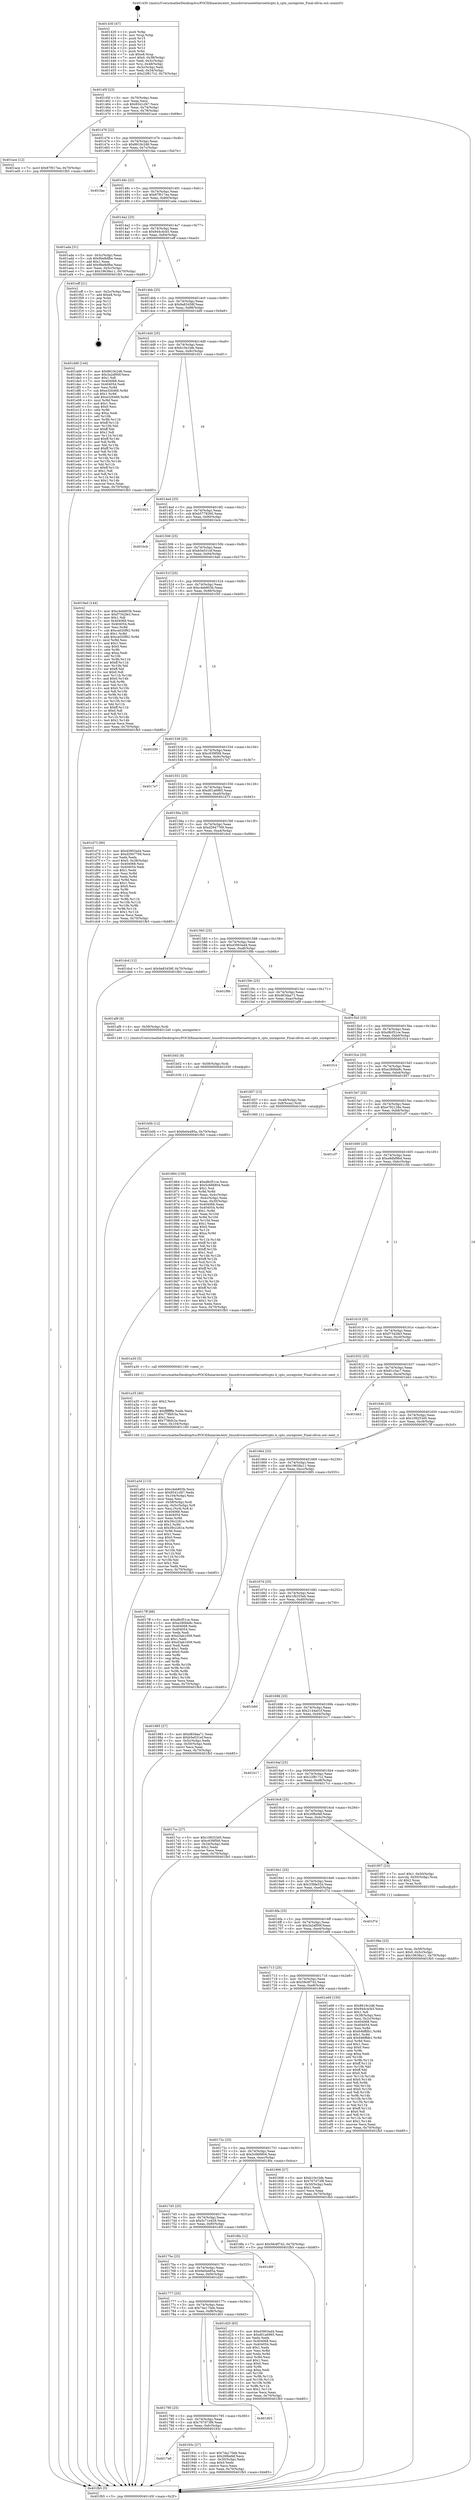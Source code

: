 digraph "0x401430" {
  label = "0x401430 (/mnt/c/Users/mathe/Desktop/tcc/POCII/binaries/extr_linuxdriversnetethernetticpts.h_cpts_unregister_Final-ollvm.out::main(0))"
  labelloc = "t"
  node[shape=record]

  Entry [label="",width=0.3,height=0.3,shape=circle,fillcolor=black,style=filled]
  "0x40145f" [label="{
     0x40145f [23]\l
     | [instrs]\l
     &nbsp;&nbsp;0x40145f \<+3\>: mov -0x70(%rbp),%eax\l
     &nbsp;&nbsp;0x401462 \<+2\>: mov %eax,%ecx\l
     &nbsp;&nbsp;0x401464 \<+6\>: sub $0x8541cf47,%ecx\l
     &nbsp;&nbsp;0x40146a \<+3\>: mov %eax,-0x74(%rbp)\l
     &nbsp;&nbsp;0x40146d \<+3\>: mov %ecx,-0x78(%rbp)\l
     &nbsp;&nbsp;0x401470 \<+6\>: je 0000000000401ace \<main+0x69e\>\l
  }"]
  "0x401ace" [label="{
     0x401ace [12]\l
     | [instrs]\l
     &nbsp;&nbsp;0x401ace \<+7\>: movl $0x87f017ea,-0x70(%rbp)\l
     &nbsp;&nbsp;0x401ad5 \<+5\>: jmp 0000000000401fb5 \<main+0xb85\>\l
  }"]
  "0x401476" [label="{
     0x401476 [22]\l
     | [instrs]\l
     &nbsp;&nbsp;0x401476 \<+5\>: jmp 000000000040147b \<main+0x4b\>\l
     &nbsp;&nbsp;0x40147b \<+3\>: mov -0x74(%rbp),%eax\l
     &nbsp;&nbsp;0x40147e \<+5\>: sub $0x8619c2d6,%eax\l
     &nbsp;&nbsp;0x401483 \<+3\>: mov %eax,-0x7c(%rbp)\l
     &nbsp;&nbsp;0x401486 \<+6\>: je 0000000000401fae \<main+0xb7e\>\l
  }"]
  Exit [label="",width=0.3,height=0.3,shape=circle,fillcolor=black,style=filled,peripheries=2]
  "0x401fae" [label="{
     0x401fae\l
  }", style=dashed]
  "0x40148c" [label="{
     0x40148c [22]\l
     | [instrs]\l
     &nbsp;&nbsp;0x40148c \<+5\>: jmp 0000000000401491 \<main+0x61\>\l
     &nbsp;&nbsp;0x401491 \<+3\>: mov -0x74(%rbp),%eax\l
     &nbsp;&nbsp;0x401494 \<+5\>: sub $0x87f017ea,%eax\l
     &nbsp;&nbsp;0x401499 \<+3\>: mov %eax,-0x80(%rbp)\l
     &nbsp;&nbsp;0x40149c \<+6\>: je 0000000000401ada \<main+0x6aa\>\l
  }"]
  "0x401b0b" [label="{
     0x401b0b [12]\l
     | [instrs]\l
     &nbsp;&nbsp;0x401b0b \<+7\>: movl $0x6e0a485a,-0x70(%rbp)\l
     &nbsp;&nbsp;0x401b12 \<+5\>: jmp 0000000000401fb5 \<main+0xb85\>\l
  }"]
  "0x401ada" [label="{
     0x401ada [31]\l
     | [instrs]\l
     &nbsp;&nbsp;0x401ada \<+3\>: mov -0x5c(%rbp),%eax\l
     &nbsp;&nbsp;0x401add \<+5\>: sub $0x9be8dfbe,%eax\l
     &nbsp;&nbsp;0x401ae2 \<+3\>: add $0x1,%eax\l
     &nbsp;&nbsp;0x401ae5 \<+5\>: add $0x9be8dfbe,%eax\l
     &nbsp;&nbsp;0x401aea \<+3\>: mov %eax,-0x5c(%rbp)\l
     &nbsp;&nbsp;0x401aed \<+7\>: movl $0x19638a11,-0x70(%rbp)\l
     &nbsp;&nbsp;0x401af4 \<+5\>: jmp 0000000000401fb5 \<main+0xb85\>\l
  }"]
  "0x4014a2" [label="{
     0x4014a2 [25]\l
     | [instrs]\l
     &nbsp;&nbsp;0x4014a2 \<+5\>: jmp 00000000004014a7 \<main+0x77\>\l
     &nbsp;&nbsp;0x4014a7 \<+3\>: mov -0x74(%rbp),%eax\l
     &nbsp;&nbsp;0x4014aa \<+5\>: sub $0x944c4cb5,%eax\l
     &nbsp;&nbsp;0x4014af \<+6\>: mov %eax,-0x84(%rbp)\l
     &nbsp;&nbsp;0x4014b5 \<+6\>: je 0000000000401eff \<main+0xacf\>\l
  }"]
  "0x401b02" [label="{
     0x401b02 [9]\l
     | [instrs]\l
     &nbsp;&nbsp;0x401b02 \<+4\>: mov -0x58(%rbp),%rdi\l
     &nbsp;&nbsp;0x401b06 \<+5\>: call 0000000000401030 \<free@plt\>\l
     | [calls]\l
     &nbsp;&nbsp;0x401030 \{1\} (unknown)\l
  }"]
  "0x401eff" [label="{
     0x401eff [21]\l
     | [instrs]\l
     &nbsp;&nbsp;0x401eff \<+3\>: mov -0x2c(%rbp),%eax\l
     &nbsp;&nbsp;0x401f02 \<+7\>: add $0xe8,%rsp\l
     &nbsp;&nbsp;0x401f09 \<+1\>: pop %rbx\l
     &nbsp;&nbsp;0x401f0a \<+2\>: pop %r12\l
     &nbsp;&nbsp;0x401f0c \<+2\>: pop %r13\l
     &nbsp;&nbsp;0x401f0e \<+2\>: pop %r14\l
     &nbsp;&nbsp;0x401f10 \<+2\>: pop %r15\l
     &nbsp;&nbsp;0x401f12 \<+1\>: pop %rbp\l
     &nbsp;&nbsp;0x401f13 \<+1\>: ret\l
  }"]
  "0x4014bb" [label="{
     0x4014bb [25]\l
     | [instrs]\l
     &nbsp;&nbsp;0x4014bb \<+5\>: jmp 00000000004014c0 \<main+0x90\>\l
     &nbsp;&nbsp;0x4014c0 \<+3\>: mov -0x74(%rbp),%eax\l
     &nbsp;&nbsp;0x4014c3 \<+5\>: sub $0x9a83458f,%eax\l
     &nbsp;&nbsp;0x4014c8 \<+6\>: mov %eax,-0x88(%rbp)\l
     &nbsp;&nbsp;0x4014ce \<+6\>: je 0000000000401dd9 \<main+0x9a9\>\l
  }"]
  "0x401a5d" [label="{
     0x401a5d [113]\l
     | [instrs]\l
     &nbsp;&nbsp;0x401a5d \<+5\>: mov $0xc4eb803b,%ecx\l
     &nbsp;&nbsp;0x401a62 \<+5\>: mov $0x8541cf47,%edx\l
     &nbsp;&nbsp;0x401a67 \<+6\>: mov -0x104(%rbp),%esi\l
     &nbsp;&nbsp;0x401a6d \<+3\>: imul %eax,%esi\l
     &nbsp;&nbsp;0x401a70 \<+4\>: mov -0x58(%rbp),%rdi\l
     &nbsp;&nbsp;0x401a74 \<+4\>: movslq -0x5c(%rbp),%r8\l
     &nbsp;&nbsp;0x401a78 \<+4\>: mov %esi,(%rdi,%r8,4)\l
     &nbsp;&nbsp;0x401a7c \<+7\>: mov 0x404068,%eax\l
     &nbsp;&nbsp;0x401a83 \<+7\>: mov 0x404054,%esi\l
     &nbsp;&nbsp;0x401a8a \<+3\>: mov %eax,%r9d\l
     &nbsp;&nbsp;0x401a8d \<+7\>: add $0x39c2261e,%r9d\l
     &nbsp;&nbsp;0x401a94 \<+4\>: sub $0x1,%r9d\l
     &nbsp;&nbsp;0x401a98 \<+7\>: sub $0x39c2261e,%r9d\l
     &nbsp;&nbsp;0x401a9f \<+4\>: imul %r9d,%eax\l
     &nbsp;&nbsp;0x401aa3 \<+3\>: and $0x1,%eax\l
     &nbsp;&nbsp;0x401aa6 \<+3\>: cmp $0x0,%eax\l
     &nbsp;&nbsp;0x401aa9 \<+4\>: sete %r10b\l
     &nbsp;&nbsp;0x401aad \<+3\>: cmp $0xa,%esi\l
     &nbsp;&nbsp;0x401ab0 \<+4\>: setl %r11b\l
     &nbsp;&nbsp;0x401ab4 \<+3\>: mov %r10b,%bl\l
     &nbsp;&nbsp;0x401ab7 \<+3\>: and %r11b,%bl\l
     &nbsp;&nbsp;0x401aba \<+3\>: xor %r11b,%r10b\l
     &nbsp;&nbsp;0x401abd \<+3\>: or %r10b,%bl\l
     &nbsp;&nbsp;0x401ac0 \<+3\>: test $0x1,%bl\l
     &nbsp;&nbsp;0x401ac3 \<+3\>: cmovne %edx,%ecx\l
     &nbsp;&nbsp;0x401ac6 \<+3\>: mov %ecx,-0x70(%rbp)\l
     &nbsp;&nbsp;0x401ac9 \<+5\>: jmp 0000000000401fb5 \<main+0xb85\>\l
  }"]
  "0x401dd9" [label="{
     0x401dd9 [144]\l
     | [instrs]\l
     &nbsp;&nbsp;0x401dd9 \<+5\>: mov $0x8619c2d6,%eax\l
     &nbsp;&nbsp;0x401dde \<+5\>: mov $0x3a2df00f,%ecx\l
     &nbsp;&nbsp;0x401de3 \<+2\>: mov $0x1,%dl\l
     &nbsp;&nbsp;0x401de5 \<+7\>: mov 0x404068,%esi\l
     &nbsp;&nbsp;0x401dec \<+7\>: mov 0x404054,%edi\l
     &nbsp;&nbsp;0x401df3 \<+3\>: mov %esi,%r8d\l
     &nbsp;&nbsp;0x401df6 \<+7\>: sub $0xe326468,%r8d\l
     &nbsp;&nbsp;0x401dfd \<+4\>: sub $0x1,%r8d\l
     &nbsp;&nbsp;0x401e01 \<+7\>: add $0xe326468,%r8d\l
     &nbsp;&nbsp;0x401e08 \<+4\>: imul %r8d,%esi\l
     &nbsp;&nbsp;0x401e0c \<+3\>: and $0x1,%esi\l
     &nbsp;&nbsp;0x401e0f \<+3\>: cmp $0x0,%esi\l
     &nbsp;&nbsp;0x401e12 \<+4\>: sete %r9b\l
     &nbsp;&nbsp;0x401e16 \<+3\>: cmp $0xa,%edi\l
     &nbsp;&nbsp;0x401e19 \<+4\>: setl %r10b\l
     &nbsp;&nbsp;0x401e1d \<+3\>: mov %r9b,%r11b\l
     &nbsp;&nbsp;0x401e20 \<+4\>: xor $0xff,%r11b\l
     &nbsp;&nbsp;0x401e24 \<+3\>: mov %r10b,%bl\l
     &nbsp;&nbsp;0x401e27 \<+3\>: xor $0xff,%bl\l
     &nbsp;&nbsp;0x401e2a \<+3\>: xor $0x1,%dl\l
     &nbsp;&nbsp;0x401e2d \<+3\>: mov %r11b,%r14b\l
     &nbsp;&nbsp;0x401e30 \<+4\>: and $0xff,%r14b\l
     &nbsp;&nbsp;0x401e34 \<+3\>: and %dl,%r9b\l
     &nbsp;&nbsp;0x401e37 \<+3\>: mov %bl,%r15b\l
     &nbsp;&nbsp;0x401e3a \<+4\>: and $0xff,%r15b\l
     &nbsp;&nbsp;0x401e3e \<+3\>: and %dl,%r10b\l
     &nbsp;&nbsp;0x401e41 \<+3\>: or %r9b,%r14b\l
     &nbsp;&nbsp;0x401e44 \<+3\>: or %r10b,%r15b\l
     &nbsp;&nbsp;0x401e47 \<+3\>: xor %r15b,%r14b\l
     &nbsp;&nbsp;0x401e4a \<+3\>: or %bl,%r11b\l
     &nbsp;&nbsp;0x401e4d \<+4\>: xor $0xff,%r11b\l
     &nbsp;&nbsp;0x401e51 \<+3\>: or $0x1,%dl\l
     &nbsp;&nbsp;0x401e54 \<+3\>: and %dl,%r11b\l
     &nbsp;&nbsp;0x401e57 \<+3\>: or %r11b,%r14b\l
     &nbsp;&nbsp;0x401e5a \<+4\>: test $0x1,%r14b\l
     &nbsp;&nbsp;0x401e5e \<+3\>: cmovne %ecx,%eax\l
     &nbsp;&nbsp;0x401e61 \<+3\>: mov %eax,-0x70(%rbp)\l
     &nbsp;&nbsp;0x401e64 \<+5\>: jmp 0000000000401fb5 \<main+0xb85\>\l
  }"]
  "0x4014d4" [label="{
     0x4014d4 [25]\l
     | [instrs]\l
     &nbsp;&nbsp;0x4014d4 \<+5\>: jmp 00000000004014d9 \<main+0xa9\>\l
     &nbsp;&nbsp;0x4014d9 \<+3\>: mov -0x74(%rbp),%eax\l
     &nbsp;&nbsp;0x4014dc \<+5\>: sub $0xb10e1bfe,%eax\l
     &nbsp;&nbsp;0x4014e1 \<+6\>: mov %eax,-0x8c(%rbp)\l
     &nbsp;&nbsp;0x4014e7 \<+6\>: je 0000000000401921 \<main+0x4f1\>\l
  }"]
  "0x401a35" [label="{
     0x401a35 [40]\l
     | [instrs]\l
     &nbsp;&nbsp;0x401a35 \<+5\>: mov $0x2,%ecx\l
     &nbsp;&nbsp;0x401a3a \<+1\>: cltd\l
     &nbsp;&nbsp;0x401a3b \<+2\>: idiv %ecx\l
     &nbsp;&nbsp;0x401a3d \<+6\>: imul $0xfffffffe,%edx,%ecx\l
     &nbsp;&nbsp;0x401a43 \<+6\>: add $0x778bfc3a,%ecx\l
     &nbsp;&nbsp;0x401a49 \<+3\>: add $0x1,%ecx\l
     &nbsp;&nbsp;0x401a4c \<+6\>: sub $0x778bfc3a,%ecx\l
     &nbsp;&nbsp;0x401a52 \<+6\>: mov %ecx,-0x104(%rbp)\l
     &nbsp;&nbsp;0x401a58 \<+5\>: call 0000000000401160 \<next_i\>\l
     | [calls]\l
     &nbsp;&nbsp;0x401160 \{1\} (/mnt/c/Users/mathe/Desktop/tcc/POCII/binaries/extr_linuxdriversnetethernetticpts.h_cpts_unregister_Final-ollvm.out::next_i)\l
  }"]
  "0x401921" [label="{
     0x401921\l
  }", style=dashed]
  "0x4014ed" [label="{
     0x4014ed [25]\l
     | [instrs]\l
     &nbsp;&nbsp;0x4014ed \<+5\>: jmp 00000000004014f2 \<main+0xc2\>\l
     &nbsp;&nbsp;0x4014f2 \<+3\>: mov -0x74(%rbp),%eax\l
     &nbsp;&nbsp;0x4014f5 \<+5\>: sub $0xb5778260,%eax\l
     &nbsp;&nbsp;0x4014fa \<+6\>: mov %eax,-0x90(%rbp)\l
     &nbsp;&nbsp;0x401500 \<+6\>: je 0000000000401bcb \<main+0x79b\>\l
  }"]
  "0x40196e" [label="{
     0x40196e [23]\l
     | [instrs]\l
     &nbsp;&nbsp;0x40196e \<+4\>: mov %rax,-0x58(%rbp)\l
     &nbsp;&nbsp;0x401972 \<+7\>: movl $0x0,-0x5c(%rbp)\l
     &nbsp;&nbsp;0x401979 \<+7\>: movl $0x19638a11,-0x70(%rbp)\l
     &nbsp;&nbsp;0x401980 \<+5\>: jmp 0000000000401fb5 \<main+0xb85\>\l
  }"]
  "0x401bcb" [label="{
     0x401bcb\l
  }", style=dashed]
  "0x401506" [label="{
     0x401506 [25]\l
     | [instrs]\l
     &nbsp;&nbsp;0x401506 \<+5\>: jmp 000000000040150b \<main+0xdb\>\l
     &nbsp;&nbsp;0x40150b \<+3\>: mov -0x74(%rbp),%eax\l
     &nbsp;&nbsp;0x40150e \<+5\>: sub $0xb5e031ef,%eax\l
     &nbsp;&nbsp;0x401513 \<+6\>: mov %eax,-0x94(%rbp)\l
     &nbsp;&nbsp;0x401519 \<+6\>: je 00000000004019a0 \<main+0x570\>\l
  }"]
  "0x4017a9" [label="{
     0x4017a9\l
  }", style=dashed]
  "0x4019a0" [label="{
     0x4019a0 [144]\l
     | [instrs]\l
     &nbsp;&nbsp;0x4019a0 \<+5\>: mov $0xc4eb803b,%eax\l
     &nbsp;&nbsp;0x4019a5 \<+5\>: mov $0xf7342fe3,%ecx\l
     &nbsp;&nbsp;0x4019aa \<+2\>: mov $0x1,%dl\l
     &nbsp;&nbsp;0x4019ac \<+7\>: mov 0x404068,%esi\l
     &nbsp;&nbsp;0x4019b3 \<+7\>: mov 0x404054,%edi\l
     &nbsp;&nbsp;0x4019ba \<+3\>: mov %esi,%r8d\l
     &nbsp;&nbsp;0x4019bd \<+7\>: sub $0xca020f62,%r8d\l
     &nbsp;&nbsp;0x4019c4 \<+4\>: sub $0x1,%r8d\l
     &nbsp;&nbsp;0x4019c8 \<+7\>: add $0xca020f62,%r8d\l
     &nbsp;&nbsp;0x4019cf \<+4\>: imul %r8d,%esi\l
     &nbsp;&nbsp;0x4019d3 \<+3\>: and $0x1,%esi\l
     &nbsp;&nbsp;0x4019d6 \<+3\>: cmp $0x0,%esi\l
     &nbsp;&nbsp;0x4019d9 \<+4\>: sete %r9b\l
     &nbsp;&nbsp;0x4019dd \<+3\>: cmp $0xa,%edi\l
     &nbsp;&nbsp;0x4019e0 \<+4\>: setl %r10b\l
     &nbsp;&nbsp;0x4019e4 \<+3\>: mov %r9b,%r11b\l
     &nbsp;&nbsp;0x4019e7 \<+4\>: xor $0xff,%r11b\l
     &nbsp;&nbsp;0x4019eb \<+3\>: mov %r10b,%bl\l
     &nbsp;&nbsp;0x4019ee \<+3\>: xor $0xff,%bl\l
     &nbsp;&nbsp;0x4019f1 \<+3\>: xor $0x0,%dl\l
     &nbsp;&nbsp;0x4019f4 \<+3\>: mov %r11b,%r14b\l
     &nbsp;&nbsp;0x4019f7 \<+4\>: and $0x0,%r14b\l
     &nbsp;&nbsp;0x4019fb \<+3\>: and %dl,%r9b\l
     &nbsp;&nbsp;0x4019fe \<+3\>: mov %bl,%r15b\l
     &nbsp;&nbsp;0x401a01 \<+4\>: and $0x0,%r15b\l
     &nbsp;&nbsp;0x401a05 \<+3\>: and %dl,%r10b\l
     &nbsp;&nbsp;0x401a08 \<+3\>: or %r9b,%r14b\l
     &nbsp;&nbsp;0x401a0b \<+3\>: or %r10b,%r15b\l
     &nbsp;&nbsp;0x401a0e \<+3\>: xor %r15b,%r14b\l
     &nbsp;&nbsp;0x401a11 \<+3\>: or %bl,%r11b\l
     &nbsp;&nbsp;0x401a14 \<+4\>: xor $0xff,%r11b\l
     &nbsp;&nbsp;0x401a18 \<+3\>: or $0x0,%dl\l
     &nbsp;&nbsp;0x401a1b \<+3\>: and %dl,%r11b\l
     &nbsp;&nbsp;0x401a1e \<+3\>: or %r11b,%r14b\l
     &nbsp;&nbsp;0x401a21 \<+4\>: test $0x1,%r14b\l
     &nbsp;&nbsp;0x401a25 \<+3\>: cmovne %ecx,%eax\l
     &nbsp;&nbsp;0x401a28 \<+3\>: mov %eax,-0x70(%rbp)\l
     &nbsp;&nbsp;0x401a2b \<+5\>: jmp 0000000000401fb5 \<main+0xb85\>\l
  }"]
  "0x40151f" [label="{
     0x40151f [25]\l
     | [instrs]\l
     &nbsp;&nbsp;0x40151f \<+5\>: jmp 0000000000401524 \<main+0xf4\>\l
     &nbsp;&nbsp;0x401524 \<+3\>: mov -0x74(%rbp),%eax\l
     &nbsp;&nbsp;0x401527 \<+5\>: sub $0xc4eb803b,%eax\l
     &nbsp;&nbsp;0x40152c \<+6\>: mov %eax,-0x98(%rbp)\l
     &nbsp;&nbsp;0x401532 \<+6\>: je 0000000000401f30 \<main+0xb00\>\l
  }"]
  "0x40193c" [label="{
     0x40193c [27]\l
     | [instrs]\l
     &nbsp;&nbsp;0x40193c \<+5\>: mov $0x74a170eb,%eax\l
     &nbsp;&nbsp;0x401941 \<+5\>: mov $0x26fbefef,%ecx\l
     &nbsp;&nbsp;0x401946 \<+3\>: mov -0x30(%rbp),%edx\l
     &nbsp;&nbsp;0x401949 \<+3\>: cmp $0x0,%edx\l
     &nbsp;&nbsp;0x40194c \<+3\>: cmove %ecx,%eax\l
     &nbsp;&nbsp;0x40194f \<+3\>: mov %eax,-0x70(%rbp)\l
     &nbsp;&nbsp;0x401952 \<+5\>: jmp 0000000000401fb5 \<main+0xb85\>\l
  }"]
  "0x401f30" [label="{
     0x401f30\l
  }", style=dashed]
  "0x401538" [label="{
     0x401538 [25]\l
     | [instrs]\l
     &nbsp;&nbsp;0x401538 \<+5\>: jmp 000000000040153d \<main+0x10d\>\l
     &nbsp;&nbsp;0x40153d \<+3\>: mov -0x74(%rbp),%eax\l
     &nbsp;&nbsp;0x401540 \<+5\>: sub $0xc639f5fd,%eax\l
     &nbsp;&nbsp;0x401545 \<+6\>: mov %eax,-0x9c(%rbp)\l
     &nbsp;&nbsp;0x40154b \<+6\>: je 00000000004017e7 \<main+0x3b7\>\l
  }"]
  "0x401790" [label="{
     0x401790 [25]\l
     | [instrs]\l
     &nbsp;&nbsp;0x401790 \<+5\>: jmp 0000000000401795 \<main+0x365\>\l
     &nbsp;&nbsp;0x401795 \<+3\>: mov -0x74(%rbp),%eax\l
     &nbsp;&nbsp;0x401798 \<+5\>: sub $0x767d73f8,%eax\l
     &nbsp;&nbsp;0x40179d \<+6\>: mov %eax,-0xfc(%rbp)\l
     &nbsp;&nbsp;0x4017a3 \<+6\>: je 000000000040193c \<main+0x50c\>\l
  }"]
  "0x4017e7" [label="{
     0x4017e7\l
  }", style=dashed]
  "0x401551" [label="{
     0x401551 [25]\l
     | [instrs]\l
     &nbsp;&nbsp;0x401551 \<+5\>: jmp 0000000000401556 \<main+0x126\>\l
     &nbsp;&nbsp;0x401556 \<+3\>: mov -0x74(%rbp),%eax\l
     &nbsp;&nbsp;0x401559 \<+5\>: sub $0xd01a6965,%eax\l
     &nbsp;&nbsp;0x40155e \<+6\>: mov %eax,-0xa0(%rbp)\l
     &nbsp;&nbsp;0x401564 \<+6\>: je 0000000000401d73 \<main+0x943\>\l
  }"]
  "0x401d03" [label="{
     0x401d03\l
  }", style=dashed]
  "0x401d73" [label="{
     0x401d73 [90]\l
     | [instrs]\l
     &nbsp;&nbsp;0x401d73 \<+5\>: mov $0xd3903ad4,%eax\l
     &nbsp;&nbsp;0x401d78 \<+5\>: mov $0xd2947769,%ecx\l
     &nbsp;&nbsp;0x401d7d \<+2\>: xor %edx,%edx\l
     &nbsp;&nbsp;0x401d7f \<+7\>: movl $0x0,-0x38(%rbp)\l
     &nbsp;&nbsp;0x401d86 \<+7\>: mov 0x404068,%esi\l
     &nbsp;&nbsp;0x401d8d \<+7\>: mov 0x404054,%edi\l
     &nbsp;&nbsp;0x401d94 \<+3\>: sub $0x1,%edx\l
     &nbsp;&nbsp;0x401d97 \<+3\>: mov %esi,%r8d\l
     &nbsp;&nbsp;0x401d9a \<+3\>: add %edx,%r8d\l
     &nbsp;&nbsp;0x401d9d \<+4\>: imul %r8d,%esi\l
     &nbsp;&nbsp;0x401da1 \<+3\>: and $0x1,%esi\l
     &nbsp;&nbsp;0x401da4 \<+3\>: cmp $0x0,%esi\l
     &nbsp;&nbsp;0x401da7 \<+4\>: sete %r9b\l
     &nbsp;&nbsp;0x401dab \<+3\>: cmp $0xa,%edi\l
     &nbsp;&nbsp;0x401dae \<+4\>: setl %r10b\l
     &nbsp;&nbsp;0x401db2 \<+3\>: mov %r9b,%r11b\l
     &nbsp;&nbsp;0x401db5 \<+3\>: and %r10b,%r11b\l
     &nbsp;&nbsp;0x401db8 \<+3\>: xor %r10b,%r9b\l
     &nbsp;&nbsp;0x401dbb \<+3\>: or %r9b,%r11b\l
     &nbsp;&nbsp;0x401dbe \<+4\>: test $0x1,%r11b\l
     &nbsp;&nbsp;0x401dc2 \<+3\>: cmovne %ecx,%eax\l
     &nbsp;&nbsp;0x401dc5 \<+3\>: mov %eax,-0x70(%rbp)\l
     &nbsp;&nbsp;0x401dc8 \<+5\>: jmp 0000000000401fb5 \<main+0xb85\>\l
  }"]
  "0x40156a" [label="{
     0x40156a [25]\l
     | [instrs]\l
     &nbsp;&nbsp;0x40156a \<+5\>: jmp 000000000040156f \<main+0x13f\>\l
     &nbsp;&nbsp;0x40156f \<+3\>: mov -0x74(%rbp),%eax\l
     &nbsp;&nbsp;0x401572 \<+5\>: sub $0xd2947769,%eax\l
     &nbsp;&nbsp;0x401577 \<+6\>: mov %eax,-0xa4(%rbp)\l
     &nbsp;&nbsp;0x40157d \<+6\>: je 0000000000401dcd \<main+0x99d\>\l
  }"]
  "0x401777" [label="{
     0x401777 [25]\l
     | [instrs]\l
     &nbsp;&nbsp;0x401777 \<+5\>: jmp 000000000040177c \<main+0x34c\>\l
     &nbsp;&nbsp;0x40177c \<+3\>: mov -0x74(%rbp),%eax\l
     &nbsp;&nbsp;0x40177f \<+5\>: sub $0x74a170eb,%eax\l
     &nbsp;&nbsp;0x401784 \<+6\>: mov %eax,-0xf8(%rbp)\l
     &nbsp;&nbsp;0x40178a \<+6\>: je 0000000000401d03 \<main+0x8d3\>\l
  }"]
  "0x401dcd" [label="{
     0x401dcd [12]\l
     | [instrs]\l
     &nbsp;&nbsp;0x401dcd \<+7\>: movl $0x9a83458f,-0x70(%rbp)\l
     &nbsp;&nbsp;0x401dd4 \<+5\>: jmp 0000000000401fb5 \<main+0xb85\>\l
  }"]
  "0x401583" [label="{
     0x401583 [25]\l
     | [instrs]\l
     &nbsp;&nbsp;0x401583 \<+5\>: jmp 0000000000401588 \<main+0x158\>\l
     &nbsp;&nbsp;0x401588 \<+3\>: mov -0x74(%rbp),%eax\l
     &nbsp;&nbsp;0x40158b \<+5\>: sub $0xd3903ad4,%eax\l
     &nbsp;&nbsp;0x401590 \<+6\>: mov %eax,-0xa8(%rbp)\l
     &nbsp;&nbsp;0x401596 \<+6\>: je 0000000000401f9b \<main+0xb6b\>\l
  }"]
  "0x401d20" [label="{
     0x401d20 [83]\l
     | [instrs]\l
     &nbsp;&nbsp;0x401d20 \<+5\>: mov $0xd3903ad4,%eax\l
     &nbsp;&nbsp;0x401d25 \<+5\>: mov $0xd01a6965,%ecx\l
     &nbsp;&nbsp;0x401d2a \<+2\>: xor %edx,%edx\l
     &nbsp;&nbsp;0x401d2c \<+7\>: mov 0x404068,%esi\l
     &nbsp;&nbsp;0x401d33 \<+7\>: mov 0x404054,%edi\l
     &nbsp;&nbsp;0x401d3a \<+3\>: sub $0x1,%edx\l
     &nbsp;&nbsp;0x401d3d \<+3\>: mov %esi,%r8d\l
     &nbsp;&nbsp;0x401d40 \<+3\>: add %edx,%r8d\l
     &nbsp;&nbsp;0x401d43 \<+4\>: imul %r8d,%esi\l
     &nbsp;&nbsp;0x401d47 \<+3\>: and $0x1,%esi\l
     &nbsp;&nbsp;0x401d4a \<+3\>: cmp $0x0,%esi\l
     &nbsp;&nbsp;0x401d4d \<+4\>: sete %r9b\l
     &nbsp;&nbsp;0x401d51 \<+3\>: cmp $0xa,%edi\l
     &nbsp;&nbsp;0x401d54 \<+4\>: setl %r10b\l
     &nbsp;&nbsp;0x401d58 \<+3\>: mov %r9b,%r11b\l
     &nbsp;&nbsp;0x401d5b \<+3\>: and %r10b,%r11b\l
     &nbsp;&nbsp;0x401d5e \<+3\>: xor %r10b,%r9b\l
     &nbsp;&nbsp;0x401d61 \<+3\>: or %r9b,%r11b\l
     &nbsp;&nbsp;0x401d64 \<+4\>: test $0x1,%r11b\l
     &nbsp;&nbsp;0x401d68 \<+3\>: cmovne %ecx,%eax\l
     &nbsp;&nbsp;0x401d6b \<+3\>: mov %eax,-0x70(%rbp)\l
     &nbsp;&nbsp;0x401d6e \<+5\>: jmp 0000000000401fb5 \<main+0xb85\>\l
  }"]
  "0x401f9b" [label="{
     0x401f9b\l
  }", style=dashed]
  "0x40159c" [label="{
     0x40159c [25]\l
     | [instrs]\l
     &nbsp;&nbsp;0x40159c \<+5\>: jmp 00000000004015a1 \<main+0x171\>\l
     &nbsp;&nbsp;0x4015a1 \<+3\>: mov -0x74(%rbp),%eax\l
     &nbsp;&nbsp;0x4015a4 \<+5\>: sub $0xd83daa71,%eax\l
     &nbsp;&nbsp;0x4015a9 \<+6\>: mov %eax,-0xac(%rbp)\l
     &nbsp;&nbsp;0x4015af \<+6\>: je 0000000000401af9 \<main+0x6c9\>\l
  }"]
  "0x40175e" [label="{
     0x40175e [25]\l
     | [instrs]\l
     &nbsp;&nbsp;0x40175e \<+5\>: jmp 0000000000401763 \<main+0x333\>\l
     &nbsp;&nbsp;0x401763 \<+3\>: mov -0x74(%rbp),%eax\l
     &nbsp;&nbsp;0x401766 \<+5\>: sub $0x6e0a485a,%eax\l
     &nbsp;&nbsp;0x40176b \<+6\>: mov %eax,-0xf4(%rbp)\l
     &nbsp;&nbsp;0x401771 \<+6\>: je 0000000000401d20 \<main+0x8f0\>\l
  }"]
  "0x401af9" [label="{
     0x401af9 [9]\l
     | [instrs]\l
     &nbsp;&nbsp;0x401af9 \<+4\>: mov -0x58(%rbp),%rdi\l
     &nbsp;&nbsp;0x401afd \<+5\>: call 0000000000401240 \<cpts_unregister\>\l
     | [calls]\l
     &nbsp;&nbsp;0x401240 \{1\} (/mnt/c/Users/mathe/Desktop/tcc/POCII/binaries/extr_linuxdriversnetethernetticpts.h_cpts_unregister_Final-ollvm.out::cpts_unregister)\l
  }"]
  "0x4015b5" [label="{
     0x4015b5 [25]\l
     | [instrs]\l
     &nbsp;&nbsp;0x4015b5 \<+5\>: jmp 00000000004015ba \<main+0x18a\>\l
     &nbsp;&nbsp;0x4015ba \<+3\>: mov -0x74(%rbp),%eax\l
     &nbsp;&nbsp;0x4015bd \<+5\>: sub $0xd8cf51ce,%eax\l
     &nbsp;&nbsp;0x4015c2 \<+6\>: mov %eax,-0xb0(%rbp)\l
     &nbsp;&nbsp;0x4015c8 \<+6\>: je 0000000000401f14 \<main+0xae4\>\l
  }"]
  "0x401d0f" [label="{
     0x401d0f\l
  }", style=dashed]
  "0x401f14" [label="{
     0x401f14\l
  }", style=dashed]
  "0x4015ce" [label="{
     0x4015ce [25]\l
     | [instrs]\l
     &nbsp;&nbsp;0x4015ce \<+5\>: jmp 00000000004015d3 \<main+0x1a3\>\l
     &nbsp;&nbsp;0x4015d3 \<+3\>: mov -0x74(%rbp),%eax\l
     &nbsp;&nbsp;0x4015d6 \<+5\>: sub $0xe280bb8c,%eax\l
     &nbsp;&nbsp;0x4015db \<+6\>: mov %eax,-0xb4(%rbp)\l
     &nbsp;&nbsp;0x4015e1 \<+6\>: je 0000000000401857 \<main+0x427\>\l
  }"]
  "0x401745" [label="{
     0x401745 [25]\l
     | [instrs]\l
     &nbsp;&nbsp;0x401745 \<+5\>: jmp 000000000040174a \<main+0x31a\>\l
     &nbsp;&nbsp;0x40174a \<+3\>: mov -0x74(%rbp),%eax\l
     &nbsp;&nbsp;0x40174d \<+5\>: sub $0x5c71e426,%eax\l
     &nbsp;&nbsp;0x401752 \<+6\>: mov %eax,-0xf0(%rbp)\l
     &nbsp;&nbsp;0x401758 \<+6\>: je 0000000000401d0f \<main+0x8df\>\l
  }"]
  "0x401857" [label="{
     0x401857 [13]\l
     | [instrs]\l
     &nbsp;&nbsp;0x401857 \<+4\>: mov -0x48(%rbp),%rax\l
     &nbsp;&nbsp;0x40185b \<+4\>: mov 0x8(%rax),%rdi\l
     &nbsp;&nbsp;0x40185f \<+5\>: call 0000000000401060 \<atoi@plt\>\l
     | [calls]\l
     &nbsp;&nbsp;0x401060 \{1\} (unknown)\l
  }"]
  "0x4015e7" [label="{
     0x4015e7 [25]\l
     | [instrs]\l
     &nbsp;&nbsp;0x4015e7 \<+5\>: jmp 00000000004015ec \<main+0x1bc\>\l
     &nbsp;&nbsp;0x4015ec \<+3\>: mov -0x74(%rbp),%eax\l
     &nbsp;&nbsp;0x4015ef \<+5\>: sub $0xe792128e,%eax\l
     &nbsp;&nbsp;0x4015f4 \<+6\>: mov %eax,-0xb8(%rbp)\l
     &nbsp;&nbsp;0x4015fa \<+6\>: je 0000000000401cf7 \<main+0x8c7\>\l
  }"]
  "0x4018fa" [label="{
     0x4018fa [12]\l
     | [instrs]\l
     &nbsp;&nbsp;0x4018fa \<+7\>: movl $0x58c6f742,-0x70(%rbp)\l
     &nbsp;&nbsp;0x401901 \<+5\>: jmp 0000000000401fb5 \<main+0xb85\>\l
  }"]
  "0x401cf7" [label="{
     0x401cf7\l
  }", style=dashed]
  "0x401600" [label="{
     0x401600 [25]\l
     | [instrs]\l
     &nbsp;&nbsp;0x401600 \<+5\>: jmp 0000000000401605 \<main+0x1d5\>\l
     &nbsp;&nbsp;0x401605 \<+3\>: mov -0x74(%rbp),%eax\l
     &nbsp;&nbsp;0x401608 \<+5\>: sub $0xe8dbf9bd,%eax\l
     &nbsp;&nbsp;0x40160d \<+6\>: mov %eax,-0xbc(%rbp)\l
     &nbsp;&nbsp;0x401613 \<+6\>: je 0000000000401c5b \<main+0x82b\>\l
  }"]
  "0x40172c" [label="{
     0x40172c [25]\l
     | [instrs]\l
     &nbsp;&nbsp;0x40172c \<+5\>: jmp 0000000000401731 \<main+0x301\>\l
     &nbsp;&nbsp;0x401731 \<+3\>: mov -0x74(%rbp),%eax\l
     &nbsp;&nbsp;0x401734 \<+5\>: sub $0x5c666804,%eax\l
     &nbsp;&nbsp;0x401739 \<+6\>: mov %eax,-0xec(%rbp)\l
     &nbsp;&nbsp;0x40173f \<+6\>: je 00000000004018fa \<main+0x4ca\>\l
  }"]
  "0x401c5b" [label="{
     0x401c5b\l
  }", style=dashed]
  "0x401619" [label="{
     0x401619 [25]\l
     | [instrs]\l
     &nbsp;&nbsp;0x401619 \<+5\>: jmp 000000000040161e \<main+0x1ee\>\l
     &nbsp;&nbsp;0x40161e \<+3\>: mov -0x74(%rbp),%eax\l
     &nbsp;&nbsp;0x401621 \<+5\>: sub $0xf7342fe3,%eax\l
     &nbsp;&nbsp;0x401626 \<+6\>: mov %eax,-0xc0(%rbp)\l
     &nbsp;&nbsp;0x40162c \<+6\>: je 0000000000401a30 \<main+0x600\>\l
  }"]
  "0x401906" [label="{
     0x401906 [27]\l
     | [instrs]\l
     &nbsp;&nbsp;0x401906 \<+5\>: mov $0xb10e1bfe,%eax\l
     &nbsp;&nbsp;0x40190b \<+5\>: mov $0x767d73f8,%ecx\l
     &nbsp;&nbsp;0x401910 \<+3\>: mov -0x30(%rbp),%edx\l
     &nbsp;&nbsp;0x401913 \<+3\>: cmp $0x1,%edx\l
     &nbsp;&nbsp;0x401916 \<+3\>: cmovl %ecx,%eax\l
     &nbsp;&nbsp;0x401919 \<+3\>: mov %eax,-0x70(%rbp)\l
     &nbsp;&nbsp;0x40191c \<+5\>: jmp 0000000000401fb5 \<main+0xb85\>\l
  }"]
  "0x401a30" [label="{
     0x401a30 [5]\l
     | [instrs]\l
     &nbsp;&nbsp;0x401a30 \<+5\>: call 0000000000401160 \<next_i\>\l
     | [calls]\l
     &nbsp;&nbsp;0x401160 \{1\} (/mnt/c/Users/mathe/Desktop/tcc/POCII/binaries/extr_linuxdriversnetethernetticpts.h_cpts_unregister_Final-ollvm.out::next_i)\l
  }"]
  "0x401632" [label="{
     0x401632 [25]\l
     | [instrs]\l
     &nbsp;&nbsp;0x401632 \<+5\>: jmp 0000000000401637 \<main+0x207\>\l
     &nbsp;&nbsp;0x401637 \<+3\>: mov -0x74(%rbp),%eax\l
     &nbsp;&nbsp;0x40163a \<+5\>: sub $0x81c3ac7,%eax\l
     &nbsp;&nbsp;0x40163f \<+6\>: mov %eax,-0xc4(%rbp)\l
     &nbsp;&nbsp;0x401645 \<+6\>: je 0000000000401bb2 \<main+0x782\>\l
  }"]
  "0x401713" [label="{
     0x401713 [25]\l
     | [instrs]\l
     &nbsp;&nbsp;0x401713 \<+5\>: jmp 0000000000401718 \<main+0x2e8\>\l
     &nbsp;&nbsp;0x401718 \<+3\>: mov -0x74(%rbp),%eax\l
     &nbsp;&nbsp;0x40171b \<+5\>: sub $0x58c6f742,%eax\l
     &nbsp;&nbsp;0x401720 \<+6\>: mov %eax,-0xe8(%rbp)\l
     &nbsp;&nbsp;0x401726 \<+6\>: je 0000000000401906 \<main+0x4d6\>\l
  }"]
  "0x401bb2" [label="{
     0x401bb2\l
  }", style=dashed]
  "0x40164b" [label="{
     0x40164b [25]\l
     | [instrs]\l
     &nbsp;&nbsp;0x40164b \<+5\>: jmp 0000000000401650 \<main+0x220\>\l
     &nbsp;&nbsp;0x401650 \<+3\>: mov -0x74(%rbp),%eax\l
     &nbsp;&nbsp;0x401653 \<+5\>: sub $0x109253d5,%eax\l
     &nbsp;&nbsp;0x401658 \<+6\>: mov %eax,-0xc8(%rbp)\l
     &nbsp;&nbsp;0x40165e \<+6\>: je 00000000004017ff \<main+0x3cf\>\l
  }"]
  "0x401e69" [label="{
     0x401e69 [150]\l
     | [instrs]\l
     &nbsp;&nbsp;0x401e69 \<+5\>: mov $0x8619c2d6,%eax\l
     &nbsp;&nbsp;0x401e6e \<+5\>: mov $0x944c4cb5,%ecx\l
     &nbsp;&nbsp;0x401e73 \<+2\>: mov $0x1,%dl\l
     &nbsp;&nbsp;0x401e75 \<+3\>: mov -0x38(%rbp),%esi\l
     &nbsp;&nbsp;0x401e78 \<+3\>: mov %esi,-0x2c(%rbp)\l
     &nbsp;&nbsp;0x401e7b \<+7\>: mov 0x404068,%esi\l
     &nbsp;&nbsp;0x401e82 \<+7\>: mov 0x404054,%edi\l
     &nbsp;&nbsp;0x401e89 \<+3\>: mov %esi,%r8d\l
     &nbsp;&nbsp;0x401e8c \<+7\>: sub $0x646ffdb1,%r8d\l
     &nbsp;&nbsp;0x401e93 \<+4\>: sub $0x1,%r8d\l
     &nbsp;&nbsp;0x401e97 \<+7\>: add $0x646ffdb1,%r8d\l
     &nbsp;&nbsp;0x401e9e \<+4\>: imul %r8d,%esi\l
     &nbsp;&nbsp;0x401ea2 \<+3\>: and $0x1,%esi\l
     &nbsp;&nbsp;0x401ea5 \<+3\>: cmp $0x0,%esi\l
     &nbsp;&nbsp;0x401ea8 \<+4\>: sete %r9b\l
     &nbsp;&nbsp;0x401eac \<+3\>: cmp $0xa,%edi\l
     &nbsp;&nbsp;0x401eaf \<+4\>: setl %r10b\l
     &nbsp;&nbsp;0x401eb3 \<+3\>: mov %r9b,%r11b\l
     &nbsp;&nbsp;0x401eb6 \<+4\>: xor $0xff,%r11b\l
     &nbsp;&nbsp;0x401eba \<+3\>: mov %r10b,%bl\l
     &nbsp;&nbsp;0x401ebd \<+3\>: xor $0xff,%bl\l
     &nbsp;&nbsp;0x401ec0 \<+3\>: xor $0x0,%dl\l
     &nbsp;&nbsp;0x401ec3 \<+3\>: mov %r11b,%r14b\l
     &nbsp;&nbsp;0x401ec6 \<+4\>: and $0x0,%r14b\l
     &nbsp;&nbsp;0x401eca \<+3\>: and %dl,%r9b\l
     &nbsp;&nbsp;0x401ecd \<+3\>: mov %bl,%r15b\l
     &nbsp;&nbsp;0x401ed0 \<+4\>: and $0x0,%r15b\l
     &nbsp;&nbsp;0x401ed4 \<+3\>: and %dl,%r10b\l
     &nbsp;&nbsp;0x401ed7 \<+3\>: or %r9b,%r14b\l
     &nbsp;&nbsp;0x401eda \<+3\>: or %r10b,%r15b\l
     &nbsp;&nbsp;0x401edd \<+3\>: xor %r15b,%r14b\l
     &nbsp;&nbsp;0x401ee0 \<+3\>: or %bl,%r11b\l
     &nbsp;&nbsp;0x401ee3 \<+4\>: xor $0xff,%r11b\l
     &nbsp;&nbsp;0x401ee7 \<+3\>: or $0x0,%dl\l
     &nbsp;&nbsp;0x401eea \<+3\>: and %dl,%r11b\l
     &nbsp;&nbsp;0x401eed \<+3\>: or %r11b,%r14b\l
     &nbsp;&nbsp;0x401ef0 \<+4\>: test $0x1,%r14b\l
     &nbsp;&nbsp;0x401ef4 \<+3\>: cmovne %ecx,%eax\l
     &nbsp;&nbsp;0x401ef7 \<+3\>: mov %eax,-0x70(%rbp)\l
     &nbsp;&nbsp;0x401efa \<+5\>: jmp 0000000000401fb5 \<main+0xb85\>\l
  }"]
  "0x4017ff" [label="{
     0x4017ff [88]\l
     | [instrs]\l
     &nbsp;&nbsp;0x4017ff \<+5\>: mov $0xd8cf51ce,%eax\l
     &nbsp;&nbsp;0x401804 \<+5\>: mov $0xe280bb8c,%ecx\l
     &nbsp;&nbsp;0x401809 \<+7\>: mov 0x404068,%edx\l
     &nbsp;&nbsp;0x401810 \<+7\>: mov 0x404054,%esi\l
     &nbsp;&nbsp;0x401817 \<+2\>: mov %edx,%edi\l
     &nbsp;&nbsp;0x401819 \<+6\>: sub $0xd3ab1009,%edi\l
     &nbsp;&nbsp;0x40181f \<+3\>: sub $0x1,%edi\l
     &nbsp;&nbsp;0x401822 \<+6\>: add $0xd3ab1009,%edi\l
     &nbsp;&nbsp;0x401828 \<+3\>: imul %edi,%edx\l
     &nbsp;&nbsp;0x40182b \<+3\>: and $0x1,%edx\l
     &nbsp;&nbsp;0x40182e \<+3\>: cmp $0x0,%edx\l
     &nbsp;&nbsp;0x401831 \<+4\>: sete %r8b\l
     &nbsp;&nbsp;0x401835 \<+3\>: cmp $0xa,%esi\l
     &nbsp;&nbsp;0x401838 \<+4\>: setl %r9b\l
     &nbsp;&nbsp;0x40183c \<+3\>: mov %r8b,%r10b\l
     &nbsp;&nbsp;0x40183f \<+3\>: and %r9b,%r10b\l
     &nbsp;&nbsp;0x401842 \<+3\>: xor %r9b,%r8b\l
     &nbsp;&nbsp;0x401845 \<+3\>: or %r8b,%r10b\l
     &nbsp;&nbsp;0x401848 \<+4\>: test $0x1,%r10b\l
     &nbsp;&nbsp;0x40184c \<+3\>: cmovne %ecx,%eax\l
     &nbsp;&nbsp;0x40184f \<+3\>: mov %eax,-0x70(%rbp)\l
     &nbsp;&nbsp;0x401852 \<+5\>: jmp 0000000000401fb5 \<main+0xb85\>\l
  }"]
  "0x401664" [label="{
     0x401664 [25]\l
     | [instrs]\l
     &nbsp;&nbsp;0x401664 \<+5\>: jmp 0000000000401669 \<main+0x239\>\l
     &nbsp;&nbsp;0x401669 \<+3\>: mov -0x74(%rbp),%eax\l
     &nbsp;&nbsp;0x40166c \<+5\>: sub $0x19638a11,%eax\l
     &nbsp;&nbsp;0x401671 \<+6\>: mov %eax,-0xcc(%rbp)\l
     &nbsp;&nbsp;0x401677 \<+6\>: je 0000000000401985 \<main+0x555\>\l
  }"]
  "0x4016fa" [label="{
     0x4016fa [25]\l
     | [instrs]\l
     &nbsp;&nbsp;0x4016fa \<+5\>: jmp 00000000004016ff \<main+0x2cf\>\l
     &nbsp;&nbsp;0x4016ff \<+3\>: mov -0x74(%rbp),%eax\l
     &nbsp;&nbsp;0x401702 \<+5\>: sub $0x3a2df00f,%eax\l
     &nbsp;&nbsp;0x401707 \<+6\>: mov %eax,-0xe4(%rbp)\l
     &nbsp;&nbsp;0x40170d \<+6\>: je 0000000000401e69 \<main+0xa39\>\l
  }"]
  "0x401985" [label="{
     0x401985 [27]\l
     | [instrs]\l
     &nbsp;&nbsp;0x401985 \<+5\>: mov $0xd83daa71,%eax\l
     &nbsp;&nbsp;0x40198a \<+5\>: mov $0xb5e031ef,%ecx\l
     &nbsp;&nbsp;0x40198f \<+3\>: mov -0x5c(%rbp),%edx\l
     &nbsp;&nbsp;0x401992 \<+3\>: cmp -0x50(%rbp),%edx\l
     &nbsp;&nbsp;0x401995 \<+3\>: cmovl %ecx,%eax\l
     &nbsp;&nbsp;0x401998 \<+3\>: mov %eax,-0x70(%rbp)\l
     &nbsp;&nbsp;0x40199b \<+5\>: jmp 0000000000401fb5 \<main+0xb85\>\l
  }"]
  "0x40167d" [label="{
     0x40167d [25]\l
     | [instrs]\l
     &nbsp;&nbsp;0x40167d \<+5\>: jmp 0000000000401682 \<main+0x252\>\l
     &nbsp;&nbsp;0x401682 \<+3\>: mov -0x74(%rbp),%eax\l
     &nbsp;&nbsp;0x401685 \<+5\>: sub $0x1fb255eb,%eax\l
     &nbsp;&nbsp;0x40168a \<+6\>: mov %eax,-0xd0(%rbp)\l
     &nbsp;&nbsp;0x401690 \<+6\>: je 0000000000401b60 \<main+0x730\>\l
  }"]
  "0x401f7d" [label="{
     0x401f7d\l
  }", style=dashed]
  "0x401b60" [label="{
     0x401b60\l
  }", style=dashed]
  "0x401696" [label="{
     0x401696 [25]\l
     | [instrs]\l
     &nbsp;&nbsp;0x401696 \<+5\>: jmp 000000000040169b \<main+0x26b\>\l
     &nbsp;&nbsp;0x40169b \<+3\>: mov -0x74(%rbp),%eax\l
     &nbsp;&nbsp;0x40169e \<+5\>: sub $0x2144a01f,%eax\l
     &nbsp;&nbsp;0x4016a3 \<+6\>: mov %eax,-0xd4(%rbp)\l
     &nbsp;&nbsp;0x4016a9 \<+6\>: je 0000000000401b17 \<main+0x6e7\>\l
  }"]
  "0x4016e1" [label="{
     0x4016e1 [25]\l
     | [instrs]\l
     &nbsp;&nbsp;0x4016e1 \<+5\>: jmp 00000000004016e6 \<main+0x2b6\>\l
     &nbsp;&nbsp;0x4016e6 \<+3\>: mov -0x74(%rbp),%eax\l
     &nbsp;&nbsp;0x4016e9 \<+5\>: sub $0x33fde52d,%eax\l
     &nbsp;&nbsp;0x4016ee \<+6\>: mov %eax,-0xe0(%rbp)\l
     &nbsp;&nbsp;0x4016f4 \<+6\>: je 0000000000401f7d \<main+0xb4d\>\l
  }"]
  "0x401b17" [label="{
     0x401b17\l
  }", style=dashed]
  "0x4016af" [label="{
     0x4016af [25]\l
     | [instrs]\l
     &nbsp;&nbsp;0x4016af \<+5\>: jmp 00000000004016b4 \<main+0x284\>\l
     &nbsp;&nbsp;0x4016b4 \<+3\>: mov -0x74(%rbp),%eax\l
     &nbsp;&nbsp;0x4016b7 \<+5\>: sub $0x22f817c2,%eax\l
     &nbsp;&nbsp;0x4016bc \<+6\>: mov %eax,-0xd8(%rbp)\l
     &nbsp;&nbsp;0x4016c2 \<+6\>: je 00000000004017cc \<main+0x39c\>\l
  }"]
  "0x401957" [label="{
     0x401957 [23]\l
     | [instrs]\l
     &nbsp;&nbsp;0x401957 \<+7\>: movl $0x1,-0x50(%rbp)\l
     &nbsp;&nbsp;0x40195e \<+4\>: movslq -0x50(%rbp),%rax\l
     &nbsp;&nbsp;0x401962 \<+4\>: shl $0x2,%rax\l
     &nbsp;&nbsp;0x401966 \<+3\>: mov %rax,%rdi\l
     &nbsp;&nbsp;0x401969 \<+5\>: call 0000000000401050 \<malloc@plt\>\l
     | [calls]\l
     &nbsp;&nbsp;0x401050 \{1\} (unknown)\l
  }"]
  "0x4017cc" [label="{
     0x4017cc [27]\l
     | [instrs]\l
     &nbsp;&nbsp;0x4017cc \<+5\>: mov $0x109253d5,%eax\l
     &nbsp;&nbsp;0x4017d1 \<+5\>: mov $0xc639f5fd,%ecx\l
     &nbsp;&nbsp;0x4017d6 \<+3\>: mov -0x34(%rbp),%edx\l
     &nbsp;&nbsp;0x4017d9 \<+3\>: cmp $0x2,%edx\l
     &nbsp;&nbsp;0x4017dc \<+3\>: cmovne %ecx,%eax\l
     &nbsp;&nbsp;0x4017df \<+3\>: mov %eax,-0x70(%rbp)\l
     &nbsp;&nbsp;0x4017e2 \<+5\>: jmp 0000000000401fb5 \<main+0xb85\>\l
  }"]
  "0x4016c8" [label="{
     0x4016c8 [25]\l
     | [instrs]\l
     &nbsp;&nbsp;0x4016c8 \<+5\>: jmp 00000000004016cd \<main+0x29d\>\l
     &nbsp;&nbsp;0x4016cd \<+3\>: mov -0x74(%rbp),%eax\l
     &nbsp;&nbsp;0x4016d0 \<+5\>: sub $0x26fbefef,%eax\l
     &nbsp;&nbsp;0x4016d5 \<+6\>: mov %eax,-0xdc(%rbp)\l
     &nbsp;&nbsp;0x4016db \<+6\>: je 0000000000401957 \<main+0x527\>\l
  }"]
  "0x401fb5" [label="{
     0x401fb5 [5]\l
     | [instrs]\l
     &nbsp;&nbsp;0x401fb5 \<+5\>: jmp 000000000040145f \<main+0x2f\>\l
  }"]
  "0x401430" [label="{
     0x401430 [47]\l
     | [instrs]\l
     &nbsp;&nbsp;0x401430 \<+1\>: push %rbp\l
     &nbsp;&nbsp;0x401431 \<+3\>: mov %rsp,%rbp\l
     &nbsp;&nbsp;0x401434 \<+2\>: push %r15\l
     &nbsp;&nbsp;0x401436 \<+2\>: push %r14\l
     &nbsp;&nbsp;0x401438 \<+2\>: push %r13\l
     &nbsp;&nbsp;0x40143a \<+2\>: push %r12\l
     &nbsp;&nbsp;0x40143c \<+1\>: push %rbx\l
     &nbsp;&nbsp;0x40143d \<+7\>: sub $0xe8,%rsp\l
     &nbsp;&nbsp;0x401444 \<+7\>: movl $0x0,-0x38(%rbp)\l
     &nbsp;&nbsp;0x40144b \<+3\>: mov %edi,-0x3c(%rbp)\l
     &nbsp;&nbsp;0x40144e \<+4\>: mov %rsi,-0x48(%rbp)\l
     &nbsp;&nbsp;0x401452 \<+3\>: mov -0x3c(%rbp),%edi\l
     &nbsp;&nbsp;0x401455 \<+3\>: mov %edi,-0x34(%rbp)\l
     &nbsp;&nbsp;0x401458 \<+7\>: movl $0x22f817c2,-0x70(%rbp)\l
  }"]
  "0x401864" [label="{
     0x401864 [150]\l
     | [instrs]\l
     &nbsp;&nbsp;0x401864 \<+5\>: mov $0xd8cf51ce,%ecx\l
     &nbsp;&nbsp;0x401869 \<+5\>: mov $0x5c666804,%edx\l
     &nbsp;&nbsp;0x40186e \<+3\>: mov $0x1,%sil\l
     &nbsp;&nbsp;0x401871 \<+3\>: xor %r8d,%r8d\l
     &nbsp;&nbsp;0x401874 \<+3\>: mov %eax,-0x4c(%rbp)\l
     &nbsp;&nbsp;0x401877 \<+3\>: mov -0x4c(%rbp),%eax\l
     &nbsp;&nbsp;0x40187a \<+3\>: mov %eax,-0x30(%rbp)\l
     &nbsp;&nbsp;0x40187d \<+7\>: mov 0x404068,%eax\l
     &nbsp;&nbsp;0x401884 \<+8\>: mov 0x404054,%r9d\l
     &nbsp;&nbsp;0x40188c \<+4\>: sub $0x1,%r8d\l
     &nbsp;&nbsp;0x401890 \<+3\>: mov %eax,%r10d\l
     &nbsp;&nbsp;0x401893 \<+3\>: add %r8d,%r10d\l
     &nbsp;&nbsp;0x401896 \<+4\>: imul %r10d,%eax\l
     &nbsp;&nbsp;0x40189a \<+3\>: and $0x1,%eax\l
     &nbsp;&nbsp;0x40189d \<+3\>: cmp $0x0,%eax\l
     &nbsp;&nbsp;0x4018a0 \<+4\>: sete %r11b\l
     &nbsp;&nbsp;0x4018a4 \<+4\>: cmp $0xa,%r9d\l
     &nbsp;&nbsp;0x4018a8 \<+3\>: setl %bl\l
     &nbsp;&nbsp;0x4018ab \<+3\>: mov %r11b,%r14b\l
     &nbsp;&nbsp;0x4018ae \<+4\>: xor $0xff,%r14b\l
     &nbsp;&nbsp;0x4018b2 \<+3\>: mov %bl,%r15b\l
     &nbsp;&nbsp;0x4018b5 \<+4\>: xor $0xff,%r15b\l
     &nbsp;&nbsp;0x4018b9 \<+4\>: xor $0x1,%sil\l
     &nbsp;&nbsp;0x4018bd \<+3\>: mov %r14b,%r12b\l
     &nbsp;&nbsp;0x4018c0 \<+4\>: and $0xff,%r12b\l
     &nbsp;&nbsp;0x4018c4 \<+3\>: and %sil,%r11b\l
     &nbsp;&nbsp;0x4018c7 \<+3\>: mov %r15b,%r13b\l
     &nbsp;&nbsp;0x4018ca \<+4\>: and $0xff,%r13b\l
     &nbsp;&nbsp;0x4018ce \<+3\>: and %sil,%bl\l
     &nbsp;&nbsp;0x4018d1 \<+3\>: or %r11b,%r12b\l
     &nbsp;&nbsp;0x4018d4 \<+3\>: or %bl,%r13b\l
     &nbsp;&nbsp;0x4018d7 \<+3\>: xor %r13b,%r12b\l
     &nbsp;&nbsp;0x4018da \<+3\>: or %r15b,%r14b\l
     &nbsp;&nbsp;0x4018dd \<+4\>: xor $0xff,%r14b\l
     &nbsp;&nbsp;0x4018e1 \<+4\>: or $0x1,%sil\l
     &nbsp;&nbsp;0x4018e5 \<+3\>: and %sil,%r14b\l
     &nbsp;&nbsp;0x4018e8 \<+3\>: or %r14b,%r12b\l
     &nbsp;&nbsp;0x4018eb \<+4\>: test $0x1,%r12b\l
     &nbsp;&nbsp;0x4018ef \<+3\>: cmovne %edx,%ecx\l
     &nbsp;&nbsp;0x4018f2 \<+3\>: mov %ecx,-0x70(%rbp)\l
     &nbsp;&nbsp;0x4018f5 \<+5\>: jmp 0000000000401fb5 \<main+0xb85\>\l
  }"]
  Entry -> "0x401430" [label=" 1"]
  "0x40145f" -> "0x401ace" [label=" 1"]
  "0x40145f" -> "0x401476" [label=" 19"]
  "0x401eff" -> Exit [label=" 1"]
  "0x401476" -> "0x401fae" [label=" 0"]
  "0x401476" -> "0x40148c" [label=" 19"]
  "0x401e69" -> "0x401fb5" [label=" 1"]
  "0x40148c" -> "0x401ada" [label=" 1"]
  "0x40148c" -> "0x4014a2" [label=" 18"]
  "0x401dd9" -> "0x401fb5" [label=" 1"]
  "0x4014a2" -> "0x401eff" [label=" 1"]
  "0x4014a2" -> "0x4014bb" [label=" 17"]
  "0x401dcd" -> "0x401fb5" [label=" 1"]
  "0x4014bb" -> "0x401dd9" [label=" 1"]
  "0x4014bb" -> "0x4014d4" [label=" 16"]
  "0x401d73" -> "0x401fb5" [label=" 1"]
  "0x4014d4" -> "0x401921" [label=" 0"]
  "0x4014d4" -> "0x4014ed" [label=" 16"]
  "0x401d20" -> "0x401fb5" [label=" 1"]
  "0x4014ed" -> "0x401bcb" [label=" 0"]
  "0x4014ed" -> "0x401506" [label=" 16"]
  "0x401b0b" -> "0x401fb5" [label=" 1"]
  "0x401506" -> "0x4019a0" [label=" 1"]
  "0x401506" -> "0x40151f" [label=" 15"]
  "0x401b02" -> "0x401b0b" [label=" 1"]
  "0x40151f" -> "0x401f30" [label=" 0"]
  "0x40151f" -> "0x401538" [label=" 15"]
  "0x401af9" -> "0x401b02" [label=" 1"]
  "0x401538" -> "0x4017e7" [label=" 0"]
  "0x401538" -> "0x401551" [label=" 15"]
  "0x401ace" -> "0x401fb5" [label=" 1"]
  "0x401551" -> "0x401d73" [label=" 1"]
  "0x401551" -> "0x40156a" [label=" 14"]
  "0x401a5d" -> "0x401fb5" [label=" 1"]
  "0x40156a" -> "0x401dcd" [label=" 1"]
  "0x40156a" -> "0x401583" [label=" 13"]
  "0x401a30" -> "0x401a35" [label=" 1"]
  "0x401583" -> "0x401f9b" [label=" 0"]
  "0x401583" -> "0x40159c" [label=" 13"]
  "0x4019a0" -> "0x401fb5" [label=" 1"]
  "0x40159c" -> "0x401af9" [label=" 1"]
  "0x40159c" -> "0x4015b5" [label=" 12"]
  "0x40196e" -> "0x401fb5" [label=" 1"]
  "0x4015b5" -> "0x401f14" [label=" 0"]
  "0x4015b5" -> "0x4015ce" [label=" 12"]
  "0x401957" -> "0x40196e" [label=" 1"]
  "0x4015ce" -> "0x401857" [label=" 1"]
  "0x4015ce" -> "0x4015e7" [label=" 11"]
  "0x401790" -> "0x4017a9" [label=" 0"]
  "0x4015e7" -> "0x401cf7" [label=" 0"]
  "0x4015e7" -> "0x401600" [label=" 11"]
  "0x401790" -> "0x40193c" [label=" 1"]
  "0x401600" -> "0x401c5b" [label=" 0"]
  "0x401600" -> "0x401619" [label=" 11"]
  "0x401777" -> "0x401790" [label=" 1"]
  "0x401619" -> "0x401a30" [label=" 1"]
  "0x401619" -> "0x401632" [label=" 10"]
  "0x401777" -> "0x401d03" [label=" 0"]
  "0x401632" -> "0x401bb2" [label=" 0"]
  "0x401632" -> "0x40164b" [label=" 10"]
  "0x40175e" -> "0x401777" [label=" 1"]
  "0x40164b" -> "0x4017ff" [label=" 1"]
  "0x40164b" -> "0x401664" [label=" 9"]
  "0x40175e" -> "0x401d20" [label=" 1"]
  "0x401664" -> "0x401985" [label=" 2"]
  "0x401664" -> "0x40167d" [label=" 7"]
  "0x401745" -> "0x40175e" [label=" 2"]
  "0x40167d" -> "0x401b60" [label=" 0"]
  "0x40167d" -> "0x401696" [label=" 7"]
  "0x401745" -> "0x401d0f" [label=" 0"]
  "0x401696" -> "0x401b17" [label=" 0"]
  "0x401696" -> "0x4016af" [label=" 7"]
  "0x401906" -> "0x401fb5" [label=" 1"]
  "0x4016af" -> "0x4017cc" [label=" 1"]
  "0x4016af" -> "0x4016c8" [label=" 6"]
  "0x4017cc" -> "0x401fb5" [label=" 1"]
  "0x401430" -> "0x40145f" [label=" 1"]
  "0x401fb5" -> "0x40145f" [label=" 19"]
  "0x4017ff" -> "0x401fb5" [label=" 1"]
  "0x401857" -> "0x401864" [label=" 1"]
  "0x401864" -> "0x401fb5" [label=" 1"]
  "0x4018fa" -> "0x401fb5" [label=" 1"]
  "0x4016c8" -> "0x401957" [label=" 1"]
  "0x4016c8" -> "0x4016e1" [label=" 5"]
  "0x40193c" -> "0x401fb5" [label=" 1"]
  "0x4016e1" -> "0x401f7d" [label=" 0"]
  "0x4016e1" -> "0x4016fa" [label=" 5"]
  "0x401985" -> "0x401fb5" [label=" 2"]
  "0x4016fa" -> "0x401e69" [label=" 1"]
  "0x4016fa" -> "0x401713" [label=" 4"]
  "0x401a35" -> "0x401a5d" [label=" 1"]
  "0x401713" -> "0x401906" [label=" 1"]
  "0x401713" -> "0x40172c" [label=" 3"]
  "0x401ada" -> "0x401fb5" [label=" 1"]
  "0x40172c" -> "0x4018fa" [label=" 1"]
  "0x40172c" -> "0x401745" [label=" 2"]
}
